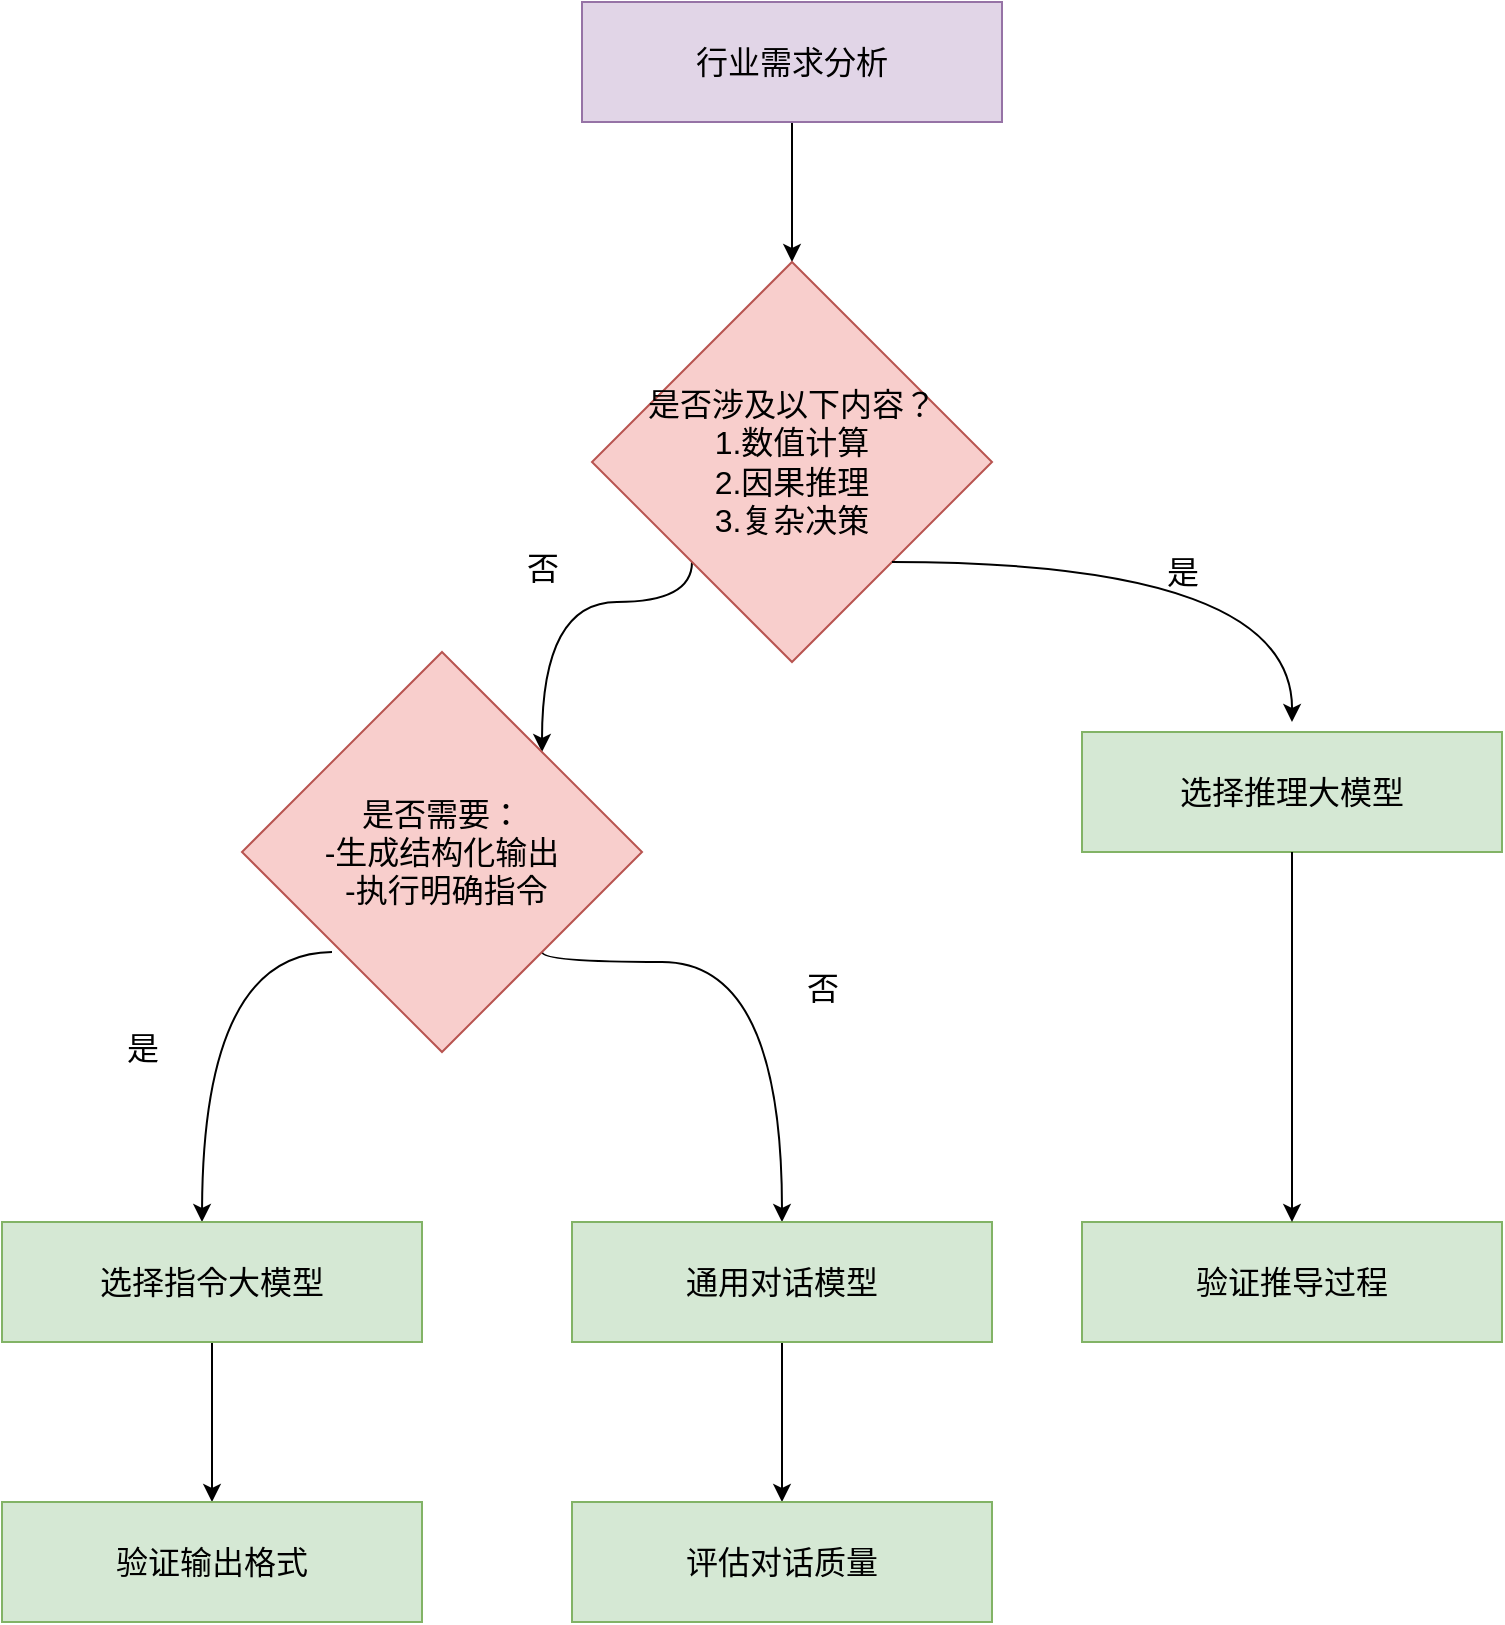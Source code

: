 <mxfile version="28.0.6">
  <diagram name="第 1 页" id="uK2YAR25cBQHRkvBZ9W3">
    <mxGraphModel dx="1213" dy="730" grid="1" gridSize="10" guides="1" tooltips="1" connect="1" arrows="1" fold="1" page="1" pageScale="1" pageWidth="827" pageHeight="1169" math="0" shadow="0">
      <root>
        <mxCell id="0" />
        <mxCell id="1" parent="0" />
        <mxCell id="ESizj8NadWTRVD-73oGh-10" style="edgeStyle=orthogonalEdgeStyle;rounded=0;orthogonalLoop=1;jettySize=auto;html=1;fontSize=16;" edge="1" parent="1" source="ESizj8NadWTRVD-73oGh-1" target="ESizj8NadWTRVD-73oGh-2">
          <mxGeometry relative="1" as="geometry" />
        </mxCell>
        <mxCell id="ESizj8NadWTRVD-73oGh-1" value="&lt;font style=&quot;vertical-align: inherit;&quot; class=&quot;notranslate fyzs-translate-target fyzs-translate-target-wrapper&quot;&gt;&lt;font style=&quot;vertical-align: inherit;&quot; class=&quot;notranslate fyzs-translate-target fyzs-translate-target-box&quot;&gt;&lt;font style=&quot;vertical-align: inherit;&quot; title=&quot;h&quot; class=&quot;notranslate fyzs-translate-target fyzs-translate-target-text&quot;&gt;行业需求分析&lt;/font&gt;&lt;/font&gt;&lt;/font&gt;" style="rounded=0;whiteSpace=wrap;html=1;fontSize=16;fillColor=#e1d5e7;strokeColor=#9673a6;" vertex="1" parent="1">
          <mxGeometry x="330" y="160" width="210" height="60" as="geometry" />
        </mxCell>
        <mxCell id="ESizj8NadWTRVD-73oGh-13" style="edgeStyle=orthogonalEdgeStyle;rounded=0;orthogonalLoop=1;jettySize=auto;html=1;exitX=0;exitY=1;exitDx=0;exitDy=0;entryX=1;entryY=0;entryDx=0;entryDy=0;curved=1;fontSize=16;" edge="1" parent="1" source="ESizj8NadWTRVD-73oGh-2" target="ESizj8NadWTRVD-73oGh-5">
          <mxGeometry relative="1" as="geometry">
            <Array as="points">
              <mxPoint x="385" y="460" />
              <mxPoint x="310" y="460" />
            </Array>
          </mxGeometry>
        </mxCell>
        <mxCell id="ESizj8NadWTRVD-73oGh-2" value="&lt;font style=&quot;vertical-align: inherit;&quot; class=&quot;notranslate fyzs-translate-target fyzs-translate-target-wrapper&quot;&gt;&lt;font style=&quot;vertical-align: inherit;&quot; class=&quot;notranslate fyzs-translate-target fyzs-translate-target-box&quot;&gt;&lt;font style=&quot;vertical-align: inherit;&quot; title=&quot;s&quot; class=&quot;notranslate fyzs-translate-target fyzs-translate-target-text&quot;&gt;是否涉及以下内容？&lt;/font&gt;&lt;/font&gt;&lt;/font&gt;&lt;div&gt;&lt;font style=&quot;vertical-align: inherit;&quot; class=&quot;notranslate fyzs-translate-target fyzs-translate-target-wrapper&quot;&gt;&lt;font style=&quot;vertical-align: inherit;&quot; class=&quot;notranslate fyzs-translate-target fyzs-translate-target-box&quot;&gt;&lt;font style=&quot;vertical-align: inherit;&quot; title=&quot;s&quot; class=&quot;notranslate fyzs-translate-target fyzs-translate-target-text&quot;&gt;1.数值计算&lt;/font&gt;&lt;/font&gt;&lt;/font&gt;&lt;/div&gt;&lt;div&gt;&lt;font style=&quot;vertical-align: inherit;&quot; class=&quot;notranslate fyzs-translate-target fyzs-translate-target-wrapper&quot;&gt;&lt;font style=&quot;vertical-align: inherit;&quot; class=&quot;notranslate fyzs-translate-target fyzs-translate-target-box&quot;&gt;&lt;font style=&quot;vertical-align: inherit;&quot; title=&quot;s&quot; class=&quot;notranslate fyzs-translate-target fyzs-translate-target-text&quot;&gt;2.因果推理&lt;/font&gt;&lt;/font&gt;&lt;/font&gt;&lt;/div&gt;&lt;div&gt;&lt;font style=&quot;vertical-align: inherit;&quot; class=&quot;notranslate fyzs-translate-target fyzs-translate-target-wrapper&quot;&gt;&lt;font style=&quot;vertical-align: inherit;&quot; class=&quot;notranslate fyzs-translate-target fyzs-translate-target-box&quot;&gt;&lt;font style=&quot;vertical-align: inherit;&quot; title=&quot;s&quot; class=&quot;notranslate fyzs-translate-target fyzs-translate-target-text&quot;&gt;3.复杂决策&lt;/font&gt;&lt;/font&gt;&lt;/font&gt;&lt;/div&gt;" style="rhombus;whiteSpace=wrap;html=1;fontSize=16;fillColor=#f8cecc;strokeColor=#b85450;" vertex="1" parent="1">
          <mxGeometry x="335" y="290" width="200" height="200" as="geometry" />
        </mxCell>
        <mxCell id="ESizj8NadWTRVD-73oGh-3" value="&lt;font style=&quot;vertical-align: inherit;&quot; class=&quot;notranslate fyzs-translate-target fyzs-translate-target-wrapper&quot;&gt;&lt;font style=&quot;vertical-align: inherit;&quot; class=&quot;notranslate fyzs-translate-target fyzs-translate-target-box&quot;&gt;&lt;font style=&quot;vertical-align: inherit;&quot; title=&quot;h&quot; class=&quot;notranslate fyzs-translate-target fyzs-translate-target-text&quot;&gt;选择推理大模型&lt;/font&gt;&lt;/font&gt;&lt;/font&gt;" style="rounded=0;whiteSpace=wrap;html=1;fontSize=16;fillColor=#d5e8d4;strokeColor=#82b366;" vertex="1" parent="1">
          <mxGeometry x="580" y="525" width="210" height="60" as="geometry" />
        </mxCell>
        <mxCell id="ESizj8NadWTRVD-73oGh-4" value="&lt;font style=&quot;vertical-align: inherit;&quot; class=&quot;notranslate fyzs-translate-target fyzs-translate-target-wrapper&quot;&gt;&lt;font style=&quot;vertical-align: inherit;&quot; class=&quot;notranslate fyzs-translate-target fyzs-translate-target-box&quot;&gt;&lt;font style=&quot;vertical-align: inherit;&quot; title=&quot;h&quot; class=&quot;notranslate fyzs-translate-target fyzs-translate-target-text&quot;&gt;验证推导过程&lt;/font&gt;&lt;/font&gt;&lt;/font&gt;" style="rounded=0;whiteSpace=wrap;html=1;fontSize=16;fillColor=#d5e8d4;strokeColor=#82b366;" vertex="1" parent="1">
          <mxGeometry x="580" y="770" width="210" height="60" as="geometry" />
        </mxCell>
        <mxCell id="ESizj8NadWTRVD-73oGh-20" style="edgeStyle=orthogonalEdgeStyle;rounded=0;orthogonalLoop=1;jettySize=auto;html=1;exitX=0;exitY=1;exitDx=0;exitDy=0;entryX=0.5;entryY=0;entryDx=0;entryDy=0;curved=1;fontSize=16;" edge="1" parent="1">
          <mxGeometry relative="1" as="geometry">
            <mxPoint x="205" y="635" as="sourcePoint" />
            <mxPoint x="140" y="770" as="targetPoint" />
          </mxGeometry>
        </mxCell>
        <mxCell id="ESizj8NadWTRVD-73oGh-21" style="edgeStyle=orthogonalEdgeStyle;rounded=0;orthogonalLoop=1;jettySize=auto;html=1;exitX=1;exitY=1;exitDx=0;exitDy=0;curved=1;fontSize=16;" edge="1" parent="1" source="ESizj8NadWTRVD-73oGh-5" target="ESizj8NadWTRVD-73oGh-6">
          <mxGeometry relative="1" as="geometry">
            <Array as="points">
              <mxPoint x="310" y="640" />
              <mxPoint x="430" y="640" />
            </Array>
          </mxGeometry>
        </mxCell>
        <mxCell id="ESizj8NadWTRVD-73oGh-5" value="&lt;font style=&quot;vertical-align: inherit;&quot; class=&quot;notranslate fyzs-translate-target fyzs-translate-target-wrapper&quot;&gt;&lt;font style=&quot;vertical-align: inherit;&quot; class=&quot;notranslate fyzs-translate-target fyzs-translate-target-box&quot;&gt;&lt;font style=&quot;vertical-align: inherit;&quot; title=&quot;s&quot; class=&quot;notranslate fyzs-translate-target fyzs-translate-target-text&quot;&gt;是否需要：&lt;/font&gt;&lt;/font&gt;&lt;/font&gt;&lt;div&gt;&lt;font style=&quot;vertical-align: inherit;&quot; class=&quot;notranslate fyzs-translate-target fyzs-translate-target-wrapper&quot;&gt;&lt;font style=&quot;vertical-align: inherit;&quot; class=&quot;notranslate fyzs-translate-target fyzs-translate-target-box&quot;&gt;&lt;font style=&quot;vertical-align: inherit;&quot; title=&quot;s&quot; class=&quot;notranslate fyzs-translate-target fyzs-translate-target-text&quot;&gt;-生成结构化输出&lt;/font&gt;&lt;/font&gt;&lt;/font&gt;&lt;/div&gt;&lt;div&gt;&lt;font style=&quot;vertical-align: inherit;&quot; class=&quot;notranslate fyzs-translate-target fyzs-translate-target-wrapper&quot;&gt;&lt;font style=&quot;vertical-align: inherit;&quot; class=&quot;notranslate fyzs-translate-target fyzs-translate-target-box&quot;&gt;&lt;font style=&quot;vertical-align: inherit;&quot; title=&quot;-&quot; class=&quot;notranslate fyzs-translate-target fyzs-translate-target-text&quot;&gt;&amp;nbsp;-执行明确指令&lt;/font&gt;&lt;/font&gt;&lt;/font&gt;&lt;/div&gt;" style="rhombus;whiteSpace=wrap;html=1;fontSize=16;fillColor=#f8cecc;strokeColor=#b85450;" vertex="1" parent="1">
          <mxGeometry x="160" y="485" width="200" height="200" as="geometry" />
        </mxCell>
        <mxCell id="ESizj8NadWTRVD-73oGh-28" style="edgeStyle=orthogonalEdgeStyle;rounded=0;orthogonalLoop=1;jettySize=auto;html=1;fontSize=16;" edge="1" parent="1" source="ESizj8NadWTRVD-73oGh-6" target="ESizj8NadWTRVD-73oGh-9">
          <mxGeometry relative="1" as="geometry" />
        </mxCell>
        <mxCell id="ESizj8NadWTRVD-73oGh-6" value="&lt;font style=&quot;vertical-align: inherit;&quot; class=&quot;notranslate fyzs-translate-target fyzs-translate-target-wrapper&quot;&gt;&lt;font style=&quot;vertical-align: inherit;&quot; class=&quot;notranslate fyzs-translate-target fyzs-translate-target-box&quot;&gt;&lt;font style=&quot;vertical-align: inherit;&quot; title=&quot;t&quot; class=&quot;notranslate fyzs-translate-target fyzs-translate-target-text&quot;&gt;通用对话模型&lt;/font&gt;&lt;/font&gt;&lt;/font&gt;" style="rounded=0;whiteSpace=wrap;html=1;fontSize=16;fillColor=#d5e8d4;strokeColor=#82b366;" vertex="1" parent="1">
          <mxGeometry x="325" y="770" width="210" height="60" as="geometry" />
        </mxCell>
        <mxCell id="ESizj8NadWTRVD-73oGh-24" style="edgeStyle=orthogonalEdgeStyle;rounded=0;orthogonalLoop=1;jettySize=auto;html=1;entryX=0.5;entryY=0;entryDx=0;entryDy=0;fontSize=16;" edge="1" parent="1" source="ESizj8NadWTRVD-73oGh-7" target="ESizj8NadWTRVD-73oGh-8">
          <mxGeometry relative="1" as="geometry" />
        </mxCell>
        <mxCell id="ESizj8NadWTRVD-73oGh-7" value="&lt;font style=&quot;vertical-align: inherit;&quot; class=&quot;notranslate fyzs-translate-target fyzs-translate-target-wrapper&quot;&gt;&lt;font style=&quot;vertical-align: inherit;&quot; class=&quot;notranslate fyzs-translate-target fyzs-translate-target-box&quot;&gt;&lt;font style=&quot;vertical-align: inherit;&quot; title=&quot;h&quot; class=&quot;notranslate fyzs-translate-target fyzs-translate-target-text&quot;&gt;选择指令大模型&lt;/font&gt;&lt;/font&gt;&lt;/font&gt;" style="rounded=0;whiteSpace=wrap;html=1;fontSize=16;fillColor=#d5e8d4;strokeColor=#82b366;" vertex="1" parent="1">
          <mxGeometry x="40" y="770" width="210" height="60" as="geometry" />
        </mxCell>
        <mxCell id="ESizj8NadWTRVD-73oGh-8" value="&lt;font style=&quot;vertical-align: inherit;&quot; class=&quot;notranslate fyzs-translate-target fyzs-translate-target-wrapper&quot;&gt;&lt;font style=&quot;vertical-align: inherit;&quot; class=&quot;notranslate fyzs-translate-target fyzs-translate-target-box&quot;&gt;&lt;font style=&quot;vertical-align: inherit;&quot; title=&quot;h&quot; class=&quot;notranslate fyzs-translate-target fyzs-translate-target-text&quot;&gt;验证输出格式&lt;/font&gt;&lt;/font&gt;&lt;/font&gt;" style="rounded=0;whiteSpace=wrap;html=1;fontSize=16;fillColor=#d5e8d4;strokeColor=#82b366;" vertex="1" parent="1">
          <mxGeometry x="40" y="910" width="210" height="60" as="geometry" />
        </mxCell>
        <mxCell id="ESizj8NadWTRVD-73oGh-9" value="&lt;font style=&quot;vertical-align: inherit;&quot; class=&quot;notranslate fyzs-translate-target fyzs-translate-target-wrapper&quot;&gt;&lt;font style=&quot;vertical-align: inherit;&quot; class=&quot;notranslate fyzs-translate-target fyzs-translate-target-box&quot;&gt;&lt;font style=&quot;vertical-align: inherit;&quot; title=&quot;h&quot; class=&quot;notranslate fyzs-translate-target fyzs-translate-target-text&quot;&gt;评估对话质量&lt;/font&gt;&lt;/font&gt;&lt;/font&gt;" style="rounded=0;whiteSpace=wrap;html=1;fontSize=16;fillColor=#d5e8d4;strokeColor=#82b366;" vertex="1" parent="1">
          <mxGeometry x="325" y="910" width="210" height="60" as="geometry" />
        </mxCell>
        <mxCell id="ESizj8NadWTRVD-73oGh-15" style="edgeStyle=orthogonalEdgeStyle;rounded=0;orthogonalLoop=1;jettySize=auto;html=1;exitX=1;exitY=1;exitDx=0;exitDy=0;curved=1;fontSize=16;" edge="1" parent="1" source="ESizj8NadWTRVD-73oGh-2">
          <mxGeometry relative="1" as="geometry">
            <mxPoint x="685" y="520" as="targetPoint" />
          </mxGeometry>
        </mxCell>
        <mxCell id="ESizj8NadWTRVD-73oGh-16" value="&lt;font style=&quot;vertical-align: inherit;&quot; class=&quot;notranslate fyzs-translate-target fyzs-translate-target-wrapper&quot;&gt;&lt;font style=&quot;vertical-align: inherit;&quot; class=&quot;notranslate fyzs-translate-target fyzs-translate-target-box&quot;&gt;&lt;font style=&quot;vertical-align: inherit;&quot; title=&quot;Text&quot; class=&quot;notranslate fyzs-translate-target fyzs-translate-target-text&quot;&gt;是&lt;/font&gt;&lt;/font&gt;&lt;/font&gt;" style="text;html=1;align=center;verticalAlign=middle;resizable=0;points=[];autosize=1;strokeColor=none;fillColor=none;fontSize=16;" vertex="1" parent="1">
          <mxGeometry x="610" y="430" width="40" height="30" as="geometry" />
        </mxCell>
        <mxCell id="ESizj8NadWTRVD-73oGh-17" value="&lt;font style=&quot;vertical-align: inherit;&quot; class=&quot;notranslate fyzs-translate-target fyzs-translate-target-wrapper&quot;&gt;&lt;font style=&quot;vertical-align: inherit;&quot; class=&quot;notranslate fyzs-translate-target fyzs-translate-target-box&quot;&gt;&lt;font style=&quot;vertical-align: inherit;&quot; title=&quot;Text&quot; class=&quot;notranslate fyzs-translate-target fyzs-translate-target-text&quot;&gt;否&lt;/font&gt;&lt;/font&gt;&lt;/font&gt;" style="text;html=1;align=center;verticalAlign=middle;resizable=0;points=[];autosize=1;strokeColor=none;fillColor=none;fontSize=16;" vertex="1" parent="1">
          <mxGeometry x="290" y="428" width="40" height="30" as="geometry" />
        </mxCell>
        <mxCell id="ESizj8NadWTRVD-73oGh-19" style="edgeStyle=orthogonalEdgeStyle;rounded=0;orthogonalLoop=1;jettySize=auto;html=1;entryX=0.5;entryY=0;entryDx=0;entryDy=0;fontSize=16;" edge="1" parent="1" source="ESizj8NadWTRVD-73oGh-3" target="ESizj8NadWTRVD-73oGh-4">
          <mxGeometry relative="1" as="geometry" />
        </mxCell>
        <mxCell id="ESizj8NadWTRVD-73oGh-22" value="&lt;font style=&quot;vertical-align: inherit;&quot; class=&quot;notranslate fyzs-translate-target fyzs-translate-target-wrapper&quot;&gt;&lt;font style=&quot;vertical-align: inherit;&quot; class=&quot;notranslate fyzs-translate-target fyzs-translate-target-box&quot;&gt;&lt;font style=&quot;vertical-align: inherit;&quot; title=&quot;Text&quot; class=&quot;notranslate fyzs-translate-target fyzs-translate-target-text&quot;&gt;是&lt;/font&gt;&lt;/font&gt;&lt;/font&gt;" style="text;html=1;align=center;verticalAlign=middle;resizable=0;points=[];autosize=1;strokeColor=none;fillColor=none;fontSize=16;" vertex="1" parent="1">
          <mxGeometry x="90" y="668" width="40" height="30" as="geometry" />
        </mxCell>
        <mxCell id="ESizj8NadWTRVD-73oGh-23" value="&lt;font style=&quot;vertical-align: inherit;&quot; class=&quot;notranslate fyzs-translate-target fyzs-translate-target-wrapper&quot;&gt;&lt;font style=&quot;vertical-align: inherit;&quot; class=&quot;notranslate fyzs-translate-target fyzs-translate-target-box&quot;&gt;&lt;font style=&quot;vertical-align: inherit;&quot; title=&quot;Text&quot; class=&quot;notranslate fyzs-translate-target fyzs-translate-target-text&quot;&gt;否&lt;/font&gt;&lt;/font&gt;&lt;/font&gt;" style="text;html=1;align=center;verticalAlign=middle;resizable=0;points=[];autosize=1;strokeColor=none;fillColor=none;fontSize=16;" vertex="1" parent="1">
          <mxGeometry x="430" y="638" width="40" height="30" as="geometry" />
        </mxCell>
      </root>
    </mxGraphModel>
  </diagram>
</mxfile>
